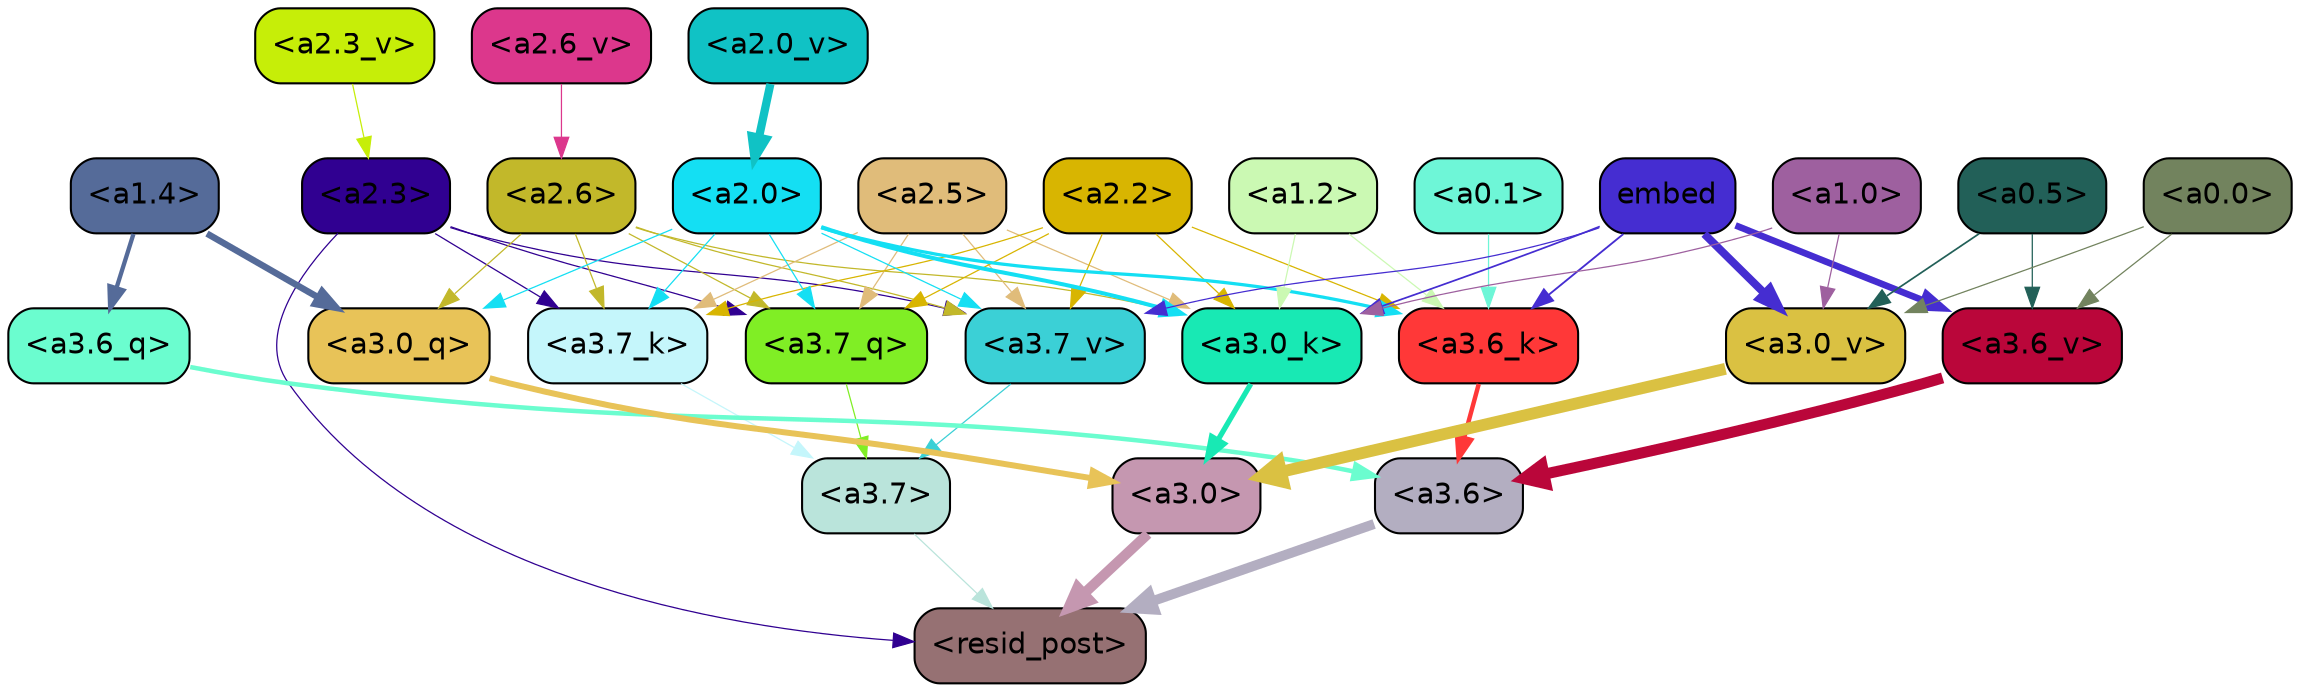 strict digraph "" {
	graph [bgcolor=transparent,
		layout=dot,
		overlap=false,
		splines=true
	];
	"<a3.7>"	[color=black,
		fillcolor="#bae4db",
		fontname=Helvetica,
		shape=box,
		style="filled, rounded"];
	"<resid_post>"	[color=black,
		fillcolor="#967173",
		fontname=Helvetica,
		shape=box,
		style="filled, rounded"];
	"<a3.7>" -> "<resid_post>"	[color="#bae4db",
		penwidth=0.6];
	"<a3.6>"	[color=black,
		fillcolor="#b3aec1",
		fontname=Helvetica,
		shape=box,
		style="filled, rounded"];
	"<a3.6>" -> "<resid_post>"	[color="#b3aec1",
		penwidth=4.751592040061951];
	"<a3.0>"	[color=black,
		fillcolor="#c597b0",
		fontname=Helvetica,
		shape=box,
		style="filled, rounded"];
	"<a3.0>" -> "<resid_post>"	[color="#c597b0",
		penwidth=4.904066681861877];
	"<a2.3>"	[color=black,
		fillcolor="#300091",
		fontname=Helvetica,
		shape=box,
		style="filled, rounded"];
	"<a2.3>" -> "<resid_post>"	[color="#300091",
		penwidth=0.6];
	"<a3.7_q>"	[color=black,
		fillcolor="#80ee25",
		fontname=Helvetica,
		shape=box,
		style="filled, rounded"];
	"<a2.3>" -> "<a3.7_q>"	[color="#300091",
		penwidth=0.6];
	"<a3.7_k>"	[color=black,
		fillcolor="#c5f6fb",
		fontname=Helvetica,
		shape=box,
		style="filled, rounded"];
	"<a2.3>" -> "<a3.7_k>"	[color="#300091",
		penwidth=0.6069068089127541];
	"<a3.7_v>"	[color=black,
		fillcolor="#3bd0d6",
		fontname=Helvetica,
		shape=box,
		style="filled, rounded"];
	"<a2.3>" -> "<a3.7_v>"	[color="#300091",
		penwidth=0.6];
	"<a3.7_q>" -> "<a3.7>"	[color="#80ee25",
		penwidth=0.6];
	"<a3.6_q>"	[color=black,
		fillcolor="#6bfdcf",
		fontname=Helvetica,
		shape=box,
		style="filled, rounded"];
	"<a3.6_q>" -> "<a3.6>"	[color="#6bfdcf",
		penwidth=2.160832464694977];
	"<a3.0_q>"	[color=black,
		fillcolor="#e8c358",
		fontname=Helvetica,
		shape=box,
		style="filled, rounded"];
	"<a3.0_q>" -> "<a3.0>"	[color="#e8c358",
		penwidth=2.870753765106201];
	"<a3.7_k>" -> "<a3.7>"	[color="#c5f6fb",
		penwidth=0.6];
	"<a3.6_k>"	[color=black,
		fillcolor="#ff3838",
		fontname=Helvetica,
		shape=box,
		style="filled, rounded"];
	"<a3.6_k>" -> "<a3.6>"	[color="#ff3838",
		penwidth=2.13908451795578];
	"<a3.0_k>"	[color=black,
		fillcolor="#18e9b4",
		fontname=Helvetica,
		shape=box,
		style="filled, rounded"];
	"<a3.0_k>" -> "<a3.0>"	[color="#18e9b4",
		penwidth=2.520303964614868];
	"<a3.7_v>" -> "<a3.7>"	[color="#3bd0d6",
		penwidth=0.6];
	"<a3.6_v>"	[color=black,
		fillcolor="#ba063a",
		fontname=Helvetica,
		shape=box,
		style="filled, rounded"];
	"<a3.6_v>" -> "<a3.6>"	[color="#ba063a",
		penwidth=5.297133803367615];
	"<a3.0_v>"	[color=black,
		fillcolor="#dac142",
		fontname=Helvetica,
		shape=box,
		style="filled, rounded"];
	"<a3.0_v>" -> "<a3.0>"	[color="#dac142",
		penwidth=5.680712580680847];
	"<a2.6>"	[color=black,
		fillcolor="#c2b82a",
		fontname=Helvetica,
		shape=box,
		style="filled, rounded"];
	"<a2.6>" -> "<a3.7_q>"	[color="#c2b82a",
		penwidth=0.6];
	"<a2.6>" -> "<a3.0_q>"	[color="#c2b82a",
		penwidth=0.6];
	"<a2.6>" -> "<a3.7_k>"	[color="#c2b82a",
		penwidth=0.6];
	"<a2.6>" -> "<a3.0_k>"	[color="#c2b82a",
		penwidth=0.6];
	"<a2.6>" -> "<a3.7_v>"	[color="#c2b82a",
		penwidth=0.6];
	"<a2.5>"	[color=black,
		fillcolor="#e0bc7a",
		fontname=Helvetica,
		shape=box,
		style="filled, rounded"];
	"<a2.5>" -> "<a3.7_q>"	[color="#e0bc7a",
		penwidth=0.6];
	"<a2.5>" -> "<a3.7_k>"	[color="#e0bc7a",
		penwidth=0.6];
	"<a2.5>" -> "<a3.0_k>"	[color="#e0bc7a",
		penwidth=0.6];
	"<a2.5>" -> "<a3.7_v>"	[color="#e0bc7a",
		penwidth=0.6];
	"<a2.2>"	[color=black,
		fillcolor="#d8b501",
		fontname=Helvetica,
		shape=box,
		style="filled, rounded"];
	"<a2.2>" -> "<a3.7_q>"	[color="#d8b501",
		penwidth=0.6];
	"<a2.2>" -> "<a3.7_k>"	[color="#d8b501",
		penwidth=0.6];
	"<a2.2>" -> "<a3.6_k>"	[color="#d8b501",
		penwidth=0.6];
	"<a2.2>" -> "<a3.0_k>"	[color="#d8b501",
		penwidth=0.6];
	"<a2.2>" -> "<a3.7_v>"	[color="#d8b501",
		penwidth=0.6];
	"<a2.0>"	[color=black,
		fillcolor="#14dff3",
		fontname=Helvetica,
		shape=box,
		style="filled, rounded"];
	"<a2.0>" -> "<a3.7_q>"	[color="#14dff3",
		penwidth=0.6];
	"<a2.0>" -> "<a3.0_q>"	[color="#14dff3",
		penwidth=0.6];
	"<a2.0>" -> "<a3.7_k>"	[color="#14dff3",
		penwidth=0.6];
	"<a2.0>" -> "<a3.6_k>"	[color="#14dff3",
		penwidth=1.564806342124939];
	"<a2.0>" -> "<a3.0_k>"	[color="#14dff3",
		penwidth=1.9353990852832794];
	"<a2.0>" -> "<a3.7_v>"	[color="#14dff3",
		penwidth=0.6];
	"<a1.4>"	[color=black,
		fillcolor="#556b99",
		fontname=Helvetica,
		shape=box,
		style="filled, rounded"];
	"<a1.4>" -> "<a3.6_q>"	[color="#556b99",
		penwidth=2.0727532356977463];
	"<a1.4>" -> "<a3.0_q>"	[color="#556b99",
		penwidth=3.1279823780059814];
	"<a1.2>"	[color=black,
		fillcolor="#cbf9b3",
		fontname=Helvetica,
		shape=box,
		style="filled, rounded"];
	"<a1.2>" -> "<a3.6_k>"	[color="#cbf9b3",
		penwidth=0.6];
	"<a1.2>" -> "<a3.0_k>"	[color="#cbf9b3",
		penwidth=0.6];
	"<a0.1>"	[color=black,
		fillcolor="#6ef6d7",
		fontname=Helvetica,
		shape=box,
		style="filled, rounded"];
	"<a0.1>" -> "<a3.6_k>"	[color="#6ef6d7",
		penwidth=0.6];
	embed	[color=black,
		fillcolor="#452dd1",
		fontname=Helvetica,
		shape=box,
		style="filled, rounded"];
	embed -> "<a3.6_k>"	[color="#452dd1",
		penwidth=0.8915999233722687];
	embed -> "<a3.0_k>"	[color="#452dd1",
		penwidth=0.832088902592659];
	embed -> "<a3.7_v>"	[color="#452dd1",
		penwidth=0.6];
	embed -> "<a3.6_v>"	[color="#452dd1",
		penwidth=3.1840110421180725];
	embed -> "<a3.0_v>"	[color="#452dd1",
		penwidth=3.8132747188210487];
	"<a1.0>"	[color=black,
		fillcolor="#9e609f",
		fontname=Helvetica,
		shape=box,
		style="filled, rounded"];
	"<a1.0>" -> "<a3.0_k>"	[color="#9e609f",
		penwidth=0.6];
	"<a1.0>" -> "<a3.0_v>"	[color="#9e609f",
		penwidth=0.6];
	"<a0.5>"	[color=black,
		fillcolor="#226058",
		fontname=Helvetica,
		shape=box,
		style="filled, rounded"];
	"<a0.5>" -> "<a3.6_v>"	[color="#226058",
		penwidth=0.6];
	"<a0.5>" -> "<a3.0_v>"	[color="#226058",
		penwidth=0.8331108838319778];
	"<a0.0>"	[color=black,
		fillcolor="#72835e",
		fontname=Helvetica,
		shape=box,
		style="filled, rounded"];
	"<a0.0>" -> "<a3.6_v>"	[color="#72835e",
		penwidth=0.6];
	"<a0.0>" -> "<a3.0_v>"	[color="#72835e",
		penwidth=0.6];
	"<a2.6_v>"	[color=black,
		fillcolor="#dc378c",
		fontname=Helvetica,
		shape=box,
		style="filled, rounded"];
	"<a2.6_v>" -> "<a2.6>"	[color="#dc378c",
		penwidth=0.6];
	"<a2.3_v>"	[color=black,
		fillcolor="#c6ee08",
		fontname=Helvetica,
		shape=box,
		style="filled, rounded"];
	"<a2.3_v>" -> "<a2.3>"	[color="#c6ee08",
		penwidth=0.6];
	"<a2.0_v>"	[color=black,
		fillcolor="#10c2c5",
		fontname=Helvetica,
		shape=box,
		style="filled, rounded"];
	"<a2.0_v>" -> "<a2.0>"	[color="#10c2c5",
		penwidth=3.9621697664260864];
}
